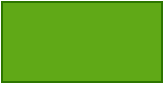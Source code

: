 <mxfile>
    <diagram id="2io-sFUHagfMgCY3bFdX" name="Page-1">
        <mxGraphModel dx="482" dy="389" grid="1" gridSize="10" guides="1" tooltips="1" connect="1" arrows="1" fold="1" page="1" pageScale="1" pageWidth="850" pageHeight="1100" math="0" shadow="0">
            <root>
                <mxCell id="0"/>
                <mxCell id="1" parent="0"/>
                <mxCell id="2" value="" style="rounded=0;whiteSpace=wrap;html=1;fillColor=#60a917;fontColor=#ffffff;strokeColor=#2D7600;" vertex="1" parent="1">
                    <mxGeometry x="180" y="280" width="80" height="40" as="geometry"/>
                </mxCell>
            </root>
        </mxGraphModel>
    </diagram>
</mxfile>
